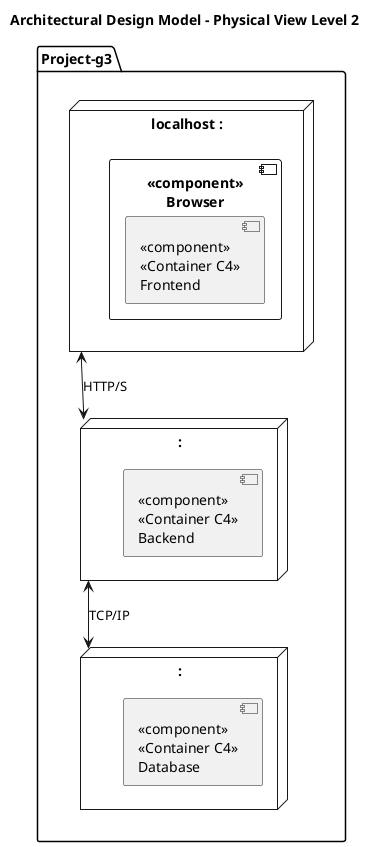 @startuml

title Architectural Design Model - Physical View Level 2

folder "Project-g3" {

    node "localhost :" as localhost {

        component "<<component>>\nBrowser" {

            ["<<component>>\n<<Container C4>>\nFrontend"]

        }

    }

    node " : " as server {

        ["<<component>>\n<<Container C4>>\nBackend"]

    }

    localhost <--> server : HTTP/S

    node " : " as dbserver {

        ["<<component>>\n<<Container C4>>\nDatabase"]
    }

    server <--> dbserver : TCP/IP

}

@enduml